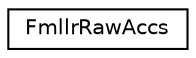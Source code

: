 digraph "Graphical Class Hierarchy"
{
  edge [fontname="Helvetica",fontsize="10",labelfontname="Helvetica",labelfontsize="10"];
  node [fontname="Helvetica",fontsize="10",shape=record];
  rankdir="LR";
  Node0 [label="FmllrRawAccs",height=0.2,width=0.4,color="black", fillcolor="white", style="filled",URL="$classkaldi_1_1FmllrRawAccs.html"];
}
